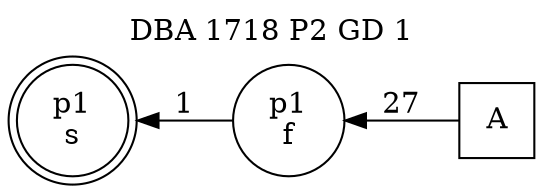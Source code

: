 digraph DBA_1718_P2_GD_1_GOOD {
labelloc="tl"
label= " DBA 1718 P2 GD 1 "
rankdir="RL";
graph [ size=" 10 , 10 !"]

"A" [shape="square" label="A"]
"p1_f" [shape="circle" label="p1
f"]
"p1_s" [shape="doublecircle" label="p1
s"]
"A" -> "p1_f" [ label=27]
"p1_f" -> "p1_s" [ label=1]
}
